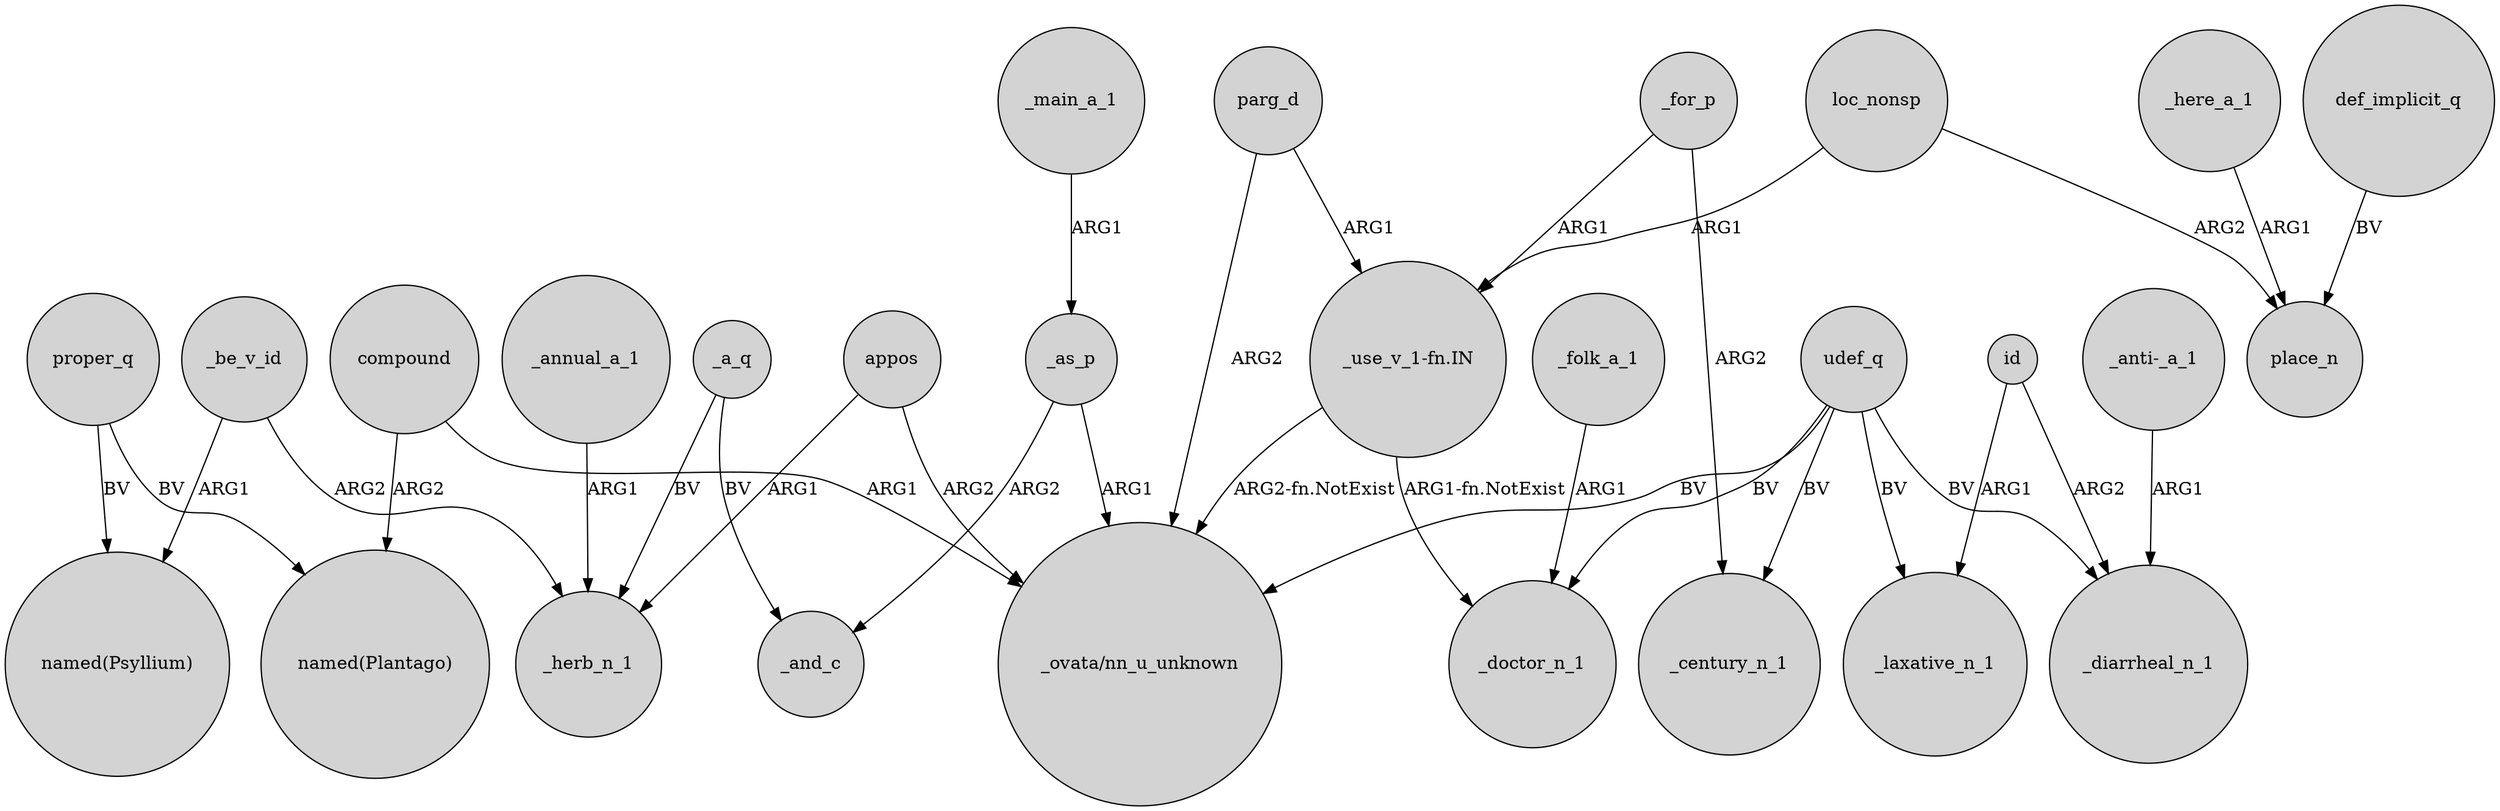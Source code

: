 digraph {
	node [shape=circle style=filled]
	_be_v_id -> "named(Psyllium)" [label=ARG1]
	_here_a_1 -> place_n [label=ARG1]
	appos -> _herb_n_1 [label=ARG1]
	_a_q -> _herb_n_1 [label=BV]
	"_use_v_1-fn.IN" -> "_ovata/nn_u_unknown" [label="ARG2-fn.NotExist"]
	id -> _laxative_n_1 [label=ARG1]
	_annual_a_1 -> _herb_n_1 [label=ARG1]
	def_implicit_q -> place_n [label=BV]
	_folk_a_1 -> _doctor_n_1 [label=ARG1]
	compound -> "named(Plantago)" [label=ARG2]
	udef_q -> _doctor_n_1 [label=BV]
	_be_v_id -> _herb_n_1 [label=ARG2]
	udef_q -> _diarrheal_n_1 [label=BV]
	proper_q -> "named(Plantago)" [label=BV]
	"_use_v_1-fn.IN" -> _doctor_n_1 [label="ARG1-fn.NotExist"]
	parg_d -> "_use_v_1-fn.IN" [label=ARG1]
	"_anti-_a_1" -> _diarrheal_n_1 [label=ARG1]
	_a_q -> _and_c [label=BV]
	udef_q -> _century_n_1 [label=BV]
	proper_q -> "named(Psyllium)" [label=BV]
	compound -> "_ovata/nn_u_unknown" [label=ARG1]
	_as_p -> _and_c [label=ARG2]
	loc_nonsp -> place_n [label=ARG2]
	_for_p -> _century_n_1 [label=ARG2]
	_for_p -> "_use_v_1-fn.IN" [label=ARG1]
	_main_a_1 -> _as_p [label=ARG1]
	_as_p -> "_ovata/nn_u_unknown" [label=ARG1]
	parg_d -> "_ovata/nn_u_unknown" [label=ARG2]
	udef_q -> "_ovata/nn_u_unknown" [label=BV]
	id -> _diarrheal_n_1 [label=ARG2]
	loc_nonsp -> "_use_v_1-fn.IN" [label=ARG1]
	udef_q -> _laxative_n_1 [label=BV]
	appos -> "_ovata/nn_u_unknown" [label=ARG2]
}
